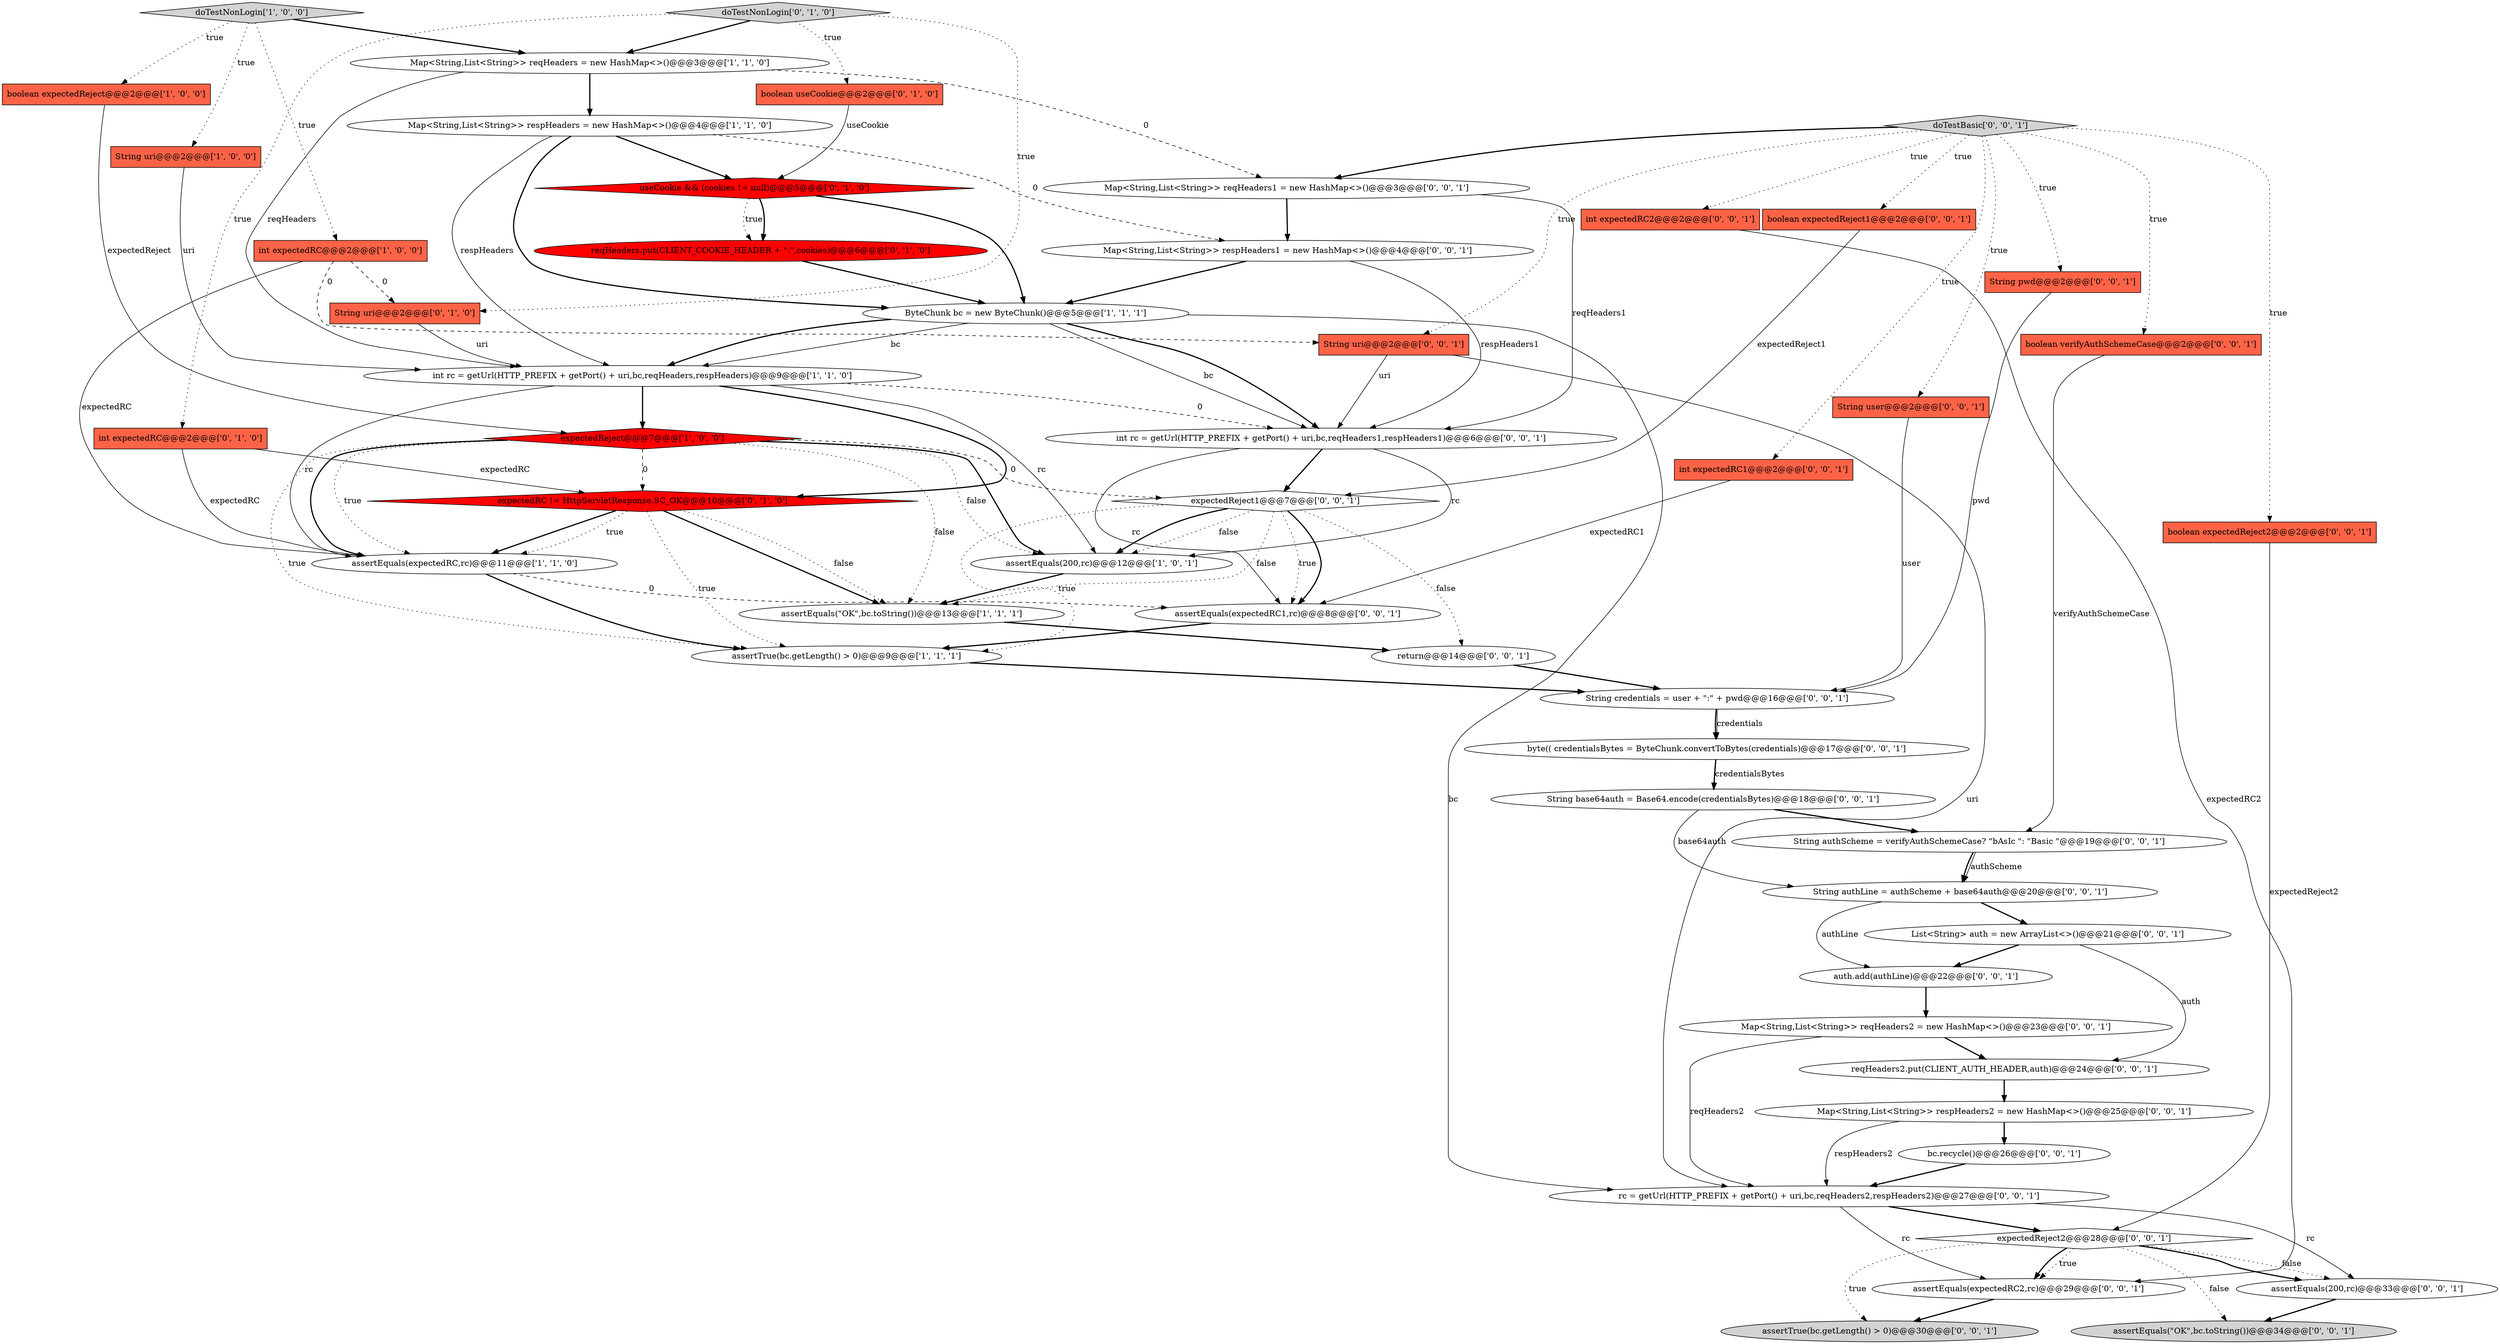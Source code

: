 digraph {
12 [style = filled, label = "Map<String,List<String>> respHeaders = new HashMap<>()@@@4@@@['1', '1', '0']", fillcolor = white, shape = ellipse image = "AAA0AAABBB1BBB"];
18 [style = filled, label = "reqHeaders.put(CLIENT_COOKIE_HEADER + \":\",cookies)@@@6@@@['0', '1', '0']", fillcolor = red, shape = ellipse image = "AAA1AAABBB2BBB"];
22 [style = filled, label = "String authLine = authScheme + base64auth@@@20@@@['0', '0', '1']", fillcolor = white, shape = ellipse image = "AAA0AAABBB3BBB"];
11 [style = filled, label = "assertEquals(expectedRC,rc)@@@11@@@['1', '1', '0']", fillcolor = white, shape = ellipse image = "AAA0AAABBB1BBB"];
42 [style = filled, label = "String pwd@@@2@@@['0', '0', '1']", fillcolor = tomato, shape = box image = "AAA0AAABBB3BBB"];
9 [style = filled, label = "doTestNonLogin['1', '0', '0']", fillcolor = lightgray, shape = diamond image = "AAA0AAABBB1BBB"];
21 [style = filled, label = "Map<String,List<String>> respHeaders1 = new HashMap<>()@@@4@@@['0', '0', '1']", fillcolor = white, shape = ellipse image = "AAA0AAABBB3BBB"];
49 [style = filled, label = "assertEquals(expectedRC1,rc)@@@8@@@['0', '0', '1']", fillcolor = white, shape = ellipse image = "AAA0AAABBB3BBB"];
6 [style = filled, label = "ByteChunk bc = new ByteChunk()@@@5@@@['1', '1', '1']", fillcolor = white, shape = ellipse image = "AAA0AAABBB1BBB"];
17 [style = filled, label = "boolean useCookie@@@2@@@['0', '1', '0']", fillcolor = tomato, shape = box image = "AAA0AAABBB2BBB"];
19 [style = filled, label = "String uri@@@2@@@['0', '1', '0']", fillcolor = tomato, shape = box image = "AAA1AAABBB2BBB"];
5 [style = filled, label = "boolean expectedReject@@@2@@@['1', '0', '0']", fillcolor = tomato, shape = box image = "AAA0AAABBB1BBB"];
38 [style = filled, label = "int rc = getUrl(HTTP_PREFIX + getPort() + uri,bc,reqHeaders1,respHeaders1)@@@6@@@['0', '0', '1']", fillcolor = white, shape = ellipse image = "AAA0AAABBB3BBB"];
3 [style = filled, label = "assertEquals(\"OK\",bc.toString())@@@13@@@['1', '1', '1']", fillcolor = white, shape = ellipse image = "AAA0AAABBB1BBB"];
2 [style = filled, label = "assertEquals(200,rc)@@@12@@@['1', '0', '1']", fillcolor = white, shape = ellipse image = "AAA0AAABBB1BBB"];
27 [style = filled, label = "Map<String,List<String>> reqHeaders2 = new HashMap<>()@@@23@@@['0', '0', '1']", fillcolor = white, shape = ellipse image = "AAA0AAABBB3BBB"];
23 [style = filled, label = "Map<String,List<String>> respHeaders2 = new HashMap<>()@@@25@@@['0', '0', '1']", fillcolor = white, shape = ellipse image = "AAA0AAABBB3BBB"];
37 [style = filled, label = "String credentials = user + \":\" + pwd@@@16@@@['0', '0', '1']", fillcolor = white, shape = ellipse image = "AAA0AAABBB3BBB"];
40 [style = filled, label = "bc.recycle()@@@26@@@['0', '0', '1']", fillcolor = white, shape = ellipse image = "AAA0AAABBB3BBB"];
13 [style = filled, label = "int expectedRC@@@2@@@['0', '1', '0']", fillcolor = tomato, shape = box image = "AAA0AAABBB2BBB"];
31 [style = filled, label = "boolean verifyAuthSchemeCase@@@2@@@['0', '0', '1']", fillcolor = tomato, shape = box image = "AAA0AAABBB3BBB"];
28 [style = filled, label = "String user@@@2@@@['0', '0', '1']", fillcolor = tomato, shape = box image = "AAA0AAABBB3BBB"];
7 [style = filled, label = "int rc = getUrl(HTTP_PREFIX + getPort() + uri,bc,reqHeaders,respHeaders)@@@9@@@['1', '1', '0']", fillcolor = white, shape = ellipse image = "AAA0AAABBB1BBB"];
43 [style = filled, label = "String authScheme = verifyAuthSchemeCase? \"bAsIc \": \"Basic \"@@@19@@@['0', '0', '1']", fillcolor = white, shape = ellipse image = "AAA0AAABBB3BBB"];
8 [style = filled, label = "Map<String,List<String>> reqHeaders = new HashMap<>()@@@3@@@['1', '1', '0']", fillcolor = white, shape = ellipse image = "AAA0AAABBB1BBB"];
46 [style = filled, label = "assertEquals(\"OK\",bc.toString())@@@34@@@['0', '0', '1']", fillcolor = lightgray, shape = ellipse image = "AAA0AAABBB3BBB"];
1 [style = filled, label = "expectedReject@@@7@@@['1', '0', '0']", fillcolor = red, shape = diamond image = "AAA1AAABBB1BBB"];
16 [style = filled, label = "doTestNonLogin['0', '1', '0']", fillcolor = lightgray, shape = diamond image = "AAA0AAABBB2BBB"];
32 [style = filled, label = "rc = getUrl(HTTP_PREFIX + getPort() + uri,bc,reqHeaders2,respHeaders2)@@@27@@@['0', '0', '1']", fillcolor = white, shape = ellipse image = "AAA0AAABBB3BBB"];
39 [style = filled, label = "int expectedRC2@@@2@@@['0', '0', '1']", fillcolor = tomato, shape = box image = "AAA0AAABBB3BBB"];
0 [style = filled, label = "assertTrue(bc.getLength() > 0)@@@9@@@['1', '1', '1']", fillcolor = white, shape = ellipse image = "AAA0AAABBB1BBB"];
14 [style = filled, label = "useCookie && (cookies != null)@@@5@@@['0', '1', '0']", fillcolor = red, shape = diamond image = "AAA1AAABBB2BBB"];
41 [style = filled, label = "auth.add(authLine)@@@22@@@['0', '0', '1']", fillcolor = white, shape = ellipse image = "AAA0AAABBB3BBB"];
48 [style = filled, label = "return@@@14@@@['0', '0', '1']", fillcolor = white, shape = ellipse image = "AAA0AAABBB3BBB"];
50 [style = filled, label = "byte(( credentialsBytes = ByteChunk.convertToBytes(credentials)@@@17@@@['0', '0', '1']", fillcolor = white, shape = ellipse image = "AAA0AAABBB3BBB"];
51 [style = filled, label = "String uri@@@2@@@['0', '0', '1']", fillcolor = tomato, shape = box image = "AAA0AAABBB3BBB"];
4 [style = filled, label = "String uri@@@2@@@['1', '0', '0']", fillcolor = tomato, shape = box image = "AAA0AAABBB1BBB"];
33 [style = filled, label = "assertEquals(200,rc)@@@33@@@['0', '0', '1']", fillcolor = white, shape = ellipse image = "AAA0AAABBB3BBB"];
24 [style = filled, label = "List<String> auth = new ArrayList<>()@@@21@@@['0', '0', '1']", fillcolor = white, shape = ellipse image = "AAA0AAABBB3BBB"];
15 [style = filled, label = "expectedRC != HttpServletResponse.SC_OK@@@10@@@['0', '1', '0']", fillcolor = red, shape = diamond image = "AAA1AAABBB2BBB"];
47 [style = filled, label = "String base64auth = Base64.encode(credentialsBytes)@@@18@@@['0', '0', '1']", fillcolor = white, shape = ellipse image = "AAA0AAABBB3BBB"];
26 [style = filled, label = "reqHeaders2.put(CLIENT_AUTH_HEADER,auth)@@@24@@@['0', '0', '1']", fillcolor = white, shape = ellipse image = "AAA0AAABBB3BBB"];
30 [style = filled, label = "boolean expectedReject1@@@2@@@['0', '0', '1']", fillcolor = tomato, shape = box image = "AAA0AAABBB3BBB"];
44 [style = filled, label = "assertEquals(expectedRC2,rc)@@@29@@@['0', '0', '1']", fillcolor = white, shape = ellipse image = "AAA0AAABBB3BBB"];
25 [style = filled, label = "Map<String,List<String>> reqHeaders1 = new HashMap<>()@@@3@@@['0', '0', '1']", fillcolor = white, shape = ellipse image = "AAA0AAABBB3BBB"];
35 [style = filled, label = "expectedReject1@@@7@@@['0', '0', '1']", fillcolor = white, shape = diamond image = "AAA0AAABBB3BBB"];
10 [style = filled, label = "int expectedRC@@@2@@@['1', '0', '0']", fillcolor = tomato, shape = box image = "AAA1AAABBB1BBB"];
20 [style = filled, label = "expectedReject2@@@28@@@['0', '0', '1']", fillcolor = white, shape = diamond image = "AAA0AAABBB3BBB"];
36 [style = filled, label = "int expectedRC1@@@2@@@['0', '0', '1']", fillcolor = tomato, shape = box image = "AAA0AAABBB3BBB"];
45 [style = filled, label = "assertTrue(bc.getLength() > 0)@@@30@@@['0', '0', '1']", fillcolor = lightgray, shape = ellipse image = "AAA0AAABBB3BBB"];
29 [style = filled, label = "boolean expectedReject2@@@2@@@['0', '0', '1']", fillcolor = tomato, shape = box image = "AAA0AAABBB3BBB"];
34 [style = filled, label = "doTestBasic['0', '0', '1']", fillcolor = lightgray, shape = diamond image = "AAA0AAABBB3BBB"];
51->38 [style = solid, label="uri"];
27->32 [style = solid, label="reqHeaders2"];
16->13 [style = dotted, label="true"];
1->15 [style = dashed, label="0"];
16->17 [style = dotted, label="true"];
34->29 [style = dotted, label="true"];
49->0 [style = bold, label=""];
12->21 [style = dashed, label="0"];
13->15 [style = solid, label="expectedRC"];
36->49 [style = solid, label="expectedRC1"];
6->7 [style = solid, label="bc"];
10->51 [style = dashed, label="0"];
13->11 [style = solid, label="expectedRC"];
15->11 [style = bold, label=""];
33->46 [style = bold, label=""];
34->51 [style = dotted, label="true"];
51->32 [style = solid, label="uri"];
8->25 [style = dashed, label="0"];
1->0 [style = dotted, label="true"];
20->33 [style = dotted, label="false"];
25->38 [style = solid, label="reqHeaders1"];
32->20 [style = bold, label=""];
14->18 [style = dotted, label="true"];
25->21 [style = bold, label=""];
32->33 [style = solid, label="rc"];
12->7 [style = solid, label="respHeaders"];
19->7 [style = solid, label="uri"];
34->28 [style = dotted, label="true"];
48->37 [style = bold, label=""];
7->1 [style = bold, label=""];
6->38 [style = solid, label="bc"];
6->32 [style = solid, label="bc"];
47->43 [style = bold, label=""];
35->49 [style = dotted, label="true"];
22->41 [style = solid, label="authLine"];
31->43 [style = solid, label="verifyAuthSchemeCase"];
9->8 [style = bold, label=""];
1->11 [style = bold, label=""];
11->49 [style = dashed, label="0"];
21->38 [style = solid, label="respHeaders1"];
6->38 [style = bold, label=""];
34->31 [style = dotted, label="true"];
39->44 [style = solid, label="expectedRC2"];
7->38 [style = dashed, label="0"];
43->22 [style = bold, label=""];
12->14 [style = bold, label=""];
9->4 [style = dotted, label="true"];
23->32 [style = solid, label="respHeaders2"];
14->18 [style = bold, label=""];
42->37 [style = solid, label="pwd"];
35->48 [style = dotted, label="false"];
4->7 [style = solid, label="uri"];
6->7 [style = bold, label=""];
38->35 [style = bold, label=""];
20->46 [style = dotted, label="false"];
44->45 [style = bold, label=""];
9->10 [style = dotted, label="true"];
14->6 [style = bold, label=""];
27->26 [style = bold, label=""];
41->27 [style = bold, label=""];
1->35 [style = dashed, label="0"];
16->8 [style = bold, label=""];
7->11 [style = solid, label="rc"];
5->1 [style = solid, label="expectedReject"];
2->3 [style = bold, label=""];
34->36 [style = dotted, label="true"];
10->11 [style = solid, label="expectedRC"];
35->2 [style = bold, label=""];
35->49 [style = bold, label=""];
50->47 [style = solid, label="credentialsBytes"];
15->3 [style = bold, label=""];
28->37 [style = solid, label="user"];
15->0 [style = dotted, label="true"];
24->41 [style = bold, label=""];
34->39 [style = dotted, label="true"];
20->44 [style = dotted, label="true"];
18->6 [style = bold, label=""];
7->2 [style = solid, label="rc"];
17->14 [style = solid, label="useCookie"];
47->22 [style = solid, label="base64auth"];
15->11 [style = dotted, label="true"];
40->32 [style = bold, label=""];
8->7 [style = solid, label="reqHeaders"];
7->15 [style = bold, label=""];
1->2 [style = bold, label=""];
35->0 [style = dotted, label="true"];
34->30 [style = dotted, label="true"];
8->12 [style = bold, label=""];
29->20 [style = solid, label="expectedReject2"];
9->5 [style = dotted, label="true"];
16->19 [style = dotted, label="true"];
1->3 [style = dotted, label="false"];
30->35 [style = solid, label="expectedReject1"];
15->3 [style = dotted, label="false"];
34->25 [style = bold, label=""];
0->37 [style = bold, label=""];
21->6 [style = bold, label=""];
43->22 [style = solid, label="authScheme"];
10->19 [style = dashed, label="0"];
1->11 [style = dotted, label="true"];
20->45 [style = dotted, label="true"];
12->6 [style = bold, label=""];
35->3 [style = dotted, label="false"];
32->44 [style = solid, label="rc"];
20->44 [style = bold, label=""];
20->33 [style = bold, label=""];
1->2 [style = dotted, label="false"];
35->2 [style = dotted, label="false"];
24->26 [style = solid, label="auth"];
11->0 [style = bold, label=""];
3->48 [style = bold, label=""];
37->50 [style = solid, label="credentials"];
34->42 [style = dotted, label="true"];
38->2 [style = solid, label="rc"];
38->49 [style = solid, label="rc"];
50->47 [style = bold, label=""];
23->40 [style = bold, label=""];
26->23 [style = bold, label=""];
22->24 [style = bold, label=""];
37->50 [style = bold, label=""];
}
